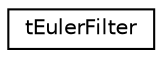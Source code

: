 digraph G
{
  edge [fontname="Helvetica",fontsize="10",labelfontname="Helvetica",labelfontsize="10"];
  node [fontname="Helvetica",fontsize="10",shape=record];
  rankdir=LR;
  Node1 [label="tEulerFilter",height=0.2,width=0.4,color="black", fillcolor="white", style="filled",URL="$d4/dfc/structtEulerFilter.html"];
}
